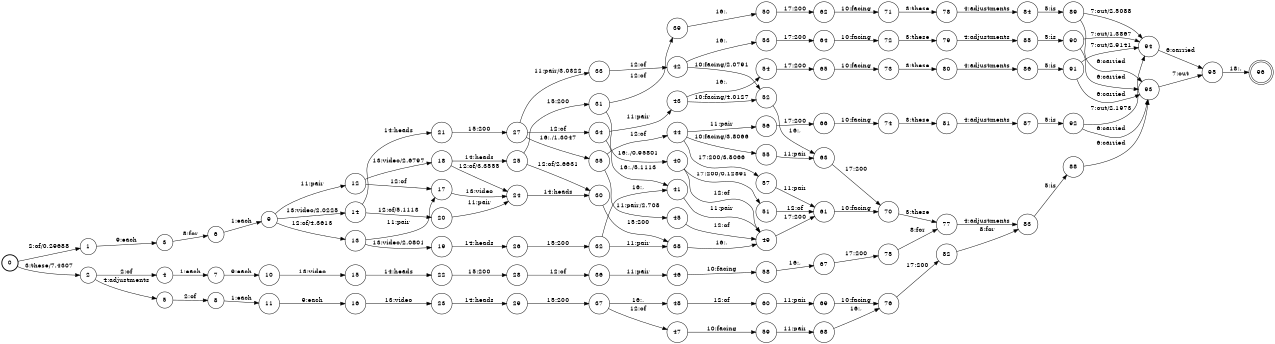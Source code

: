 digraph FST {
rankdir = LR;
size = "8.5,11";
label = "";
center = 1;
orientation = Portrait;
ranksep = "0.4";
nodesep = "0.25";
0 [label = "0", shape = circle, style = bold, fontsize = 14]
	0 -> 1 [label = "2:of/0.29688", fontsize = 14];
	0 -> 2 [label = "3:these/7.4307", fontsize = 14];
1 [label = "1", shape = circle, style = solid, fontsize = 14]
	1 -> 3 [label = "9:each", fontsize = 14];
2 [label = "2", shape = circle, style = solid, fontsize = 14]
	2 -> 4 [label = "2:of", fontsize = 14];
	2 -> 5 [label = "4:adjustments", fontsize = 14];
3 [label = "3", shape = circle, style = solid, fontsize = 14]
	3 -> 6 [label = "8:for", fontsize = 14];
4 [label = "4", shape = circle, style = solid, fontsize = 14]
	4 -> 7 [label = "1:each", fontsize = 14];
5 [label = "5", shape = circle, style = solid, fontsize = 14]
	5 -> 8 [label = "2:of", fontsize = 14];
6 [label = "6", shape = circle, style = solid, fontsize = 14]
	6 -> 9 [label = "1:each", fontsize = 14];
7 [label = "7", shape = circle, style = solid, fontsize = 14]
	7 -> 10 [label = "9:each", fontsize = 14];
8 [label = "8", shape = circle, style = solid, fontsize = 14]
	8 -> 11 [label = "1:each", fontsize = 14];
9 [label = "9", shape = circle, style = solid, fontsize = 14]
	9 -> 13 [label = "12:of/4.3613", fontsize = 14];
	9 -> 12 [label = "11:pair", fontsize = 14];
	9 -> 14 [label = "13:video/2.0225", fontsize = 14];
10 [label = "10", shape = circle, style = solid, fontsize = 14]
	10 -> 15 [label = "13:video", fontsize = 14];
11 [label = "11", shape = circle, style = solid, fontsize = 14]
	11 -> 16 [label = "9:each", fontsize = 14];
12 [label = "12", shape = circle, style = solid, fontsize = 14]
	12 -> 17 [label = "12:of", fontsize = 14];
	12 -> 18 [label = "13:video/2.6797", fontsize = 14];
13 [label = "13", shape = circle, style = solid, fontsize = 14]
	13 -> 17 [label = "11:pair", fontsize = 14];
	13 -> 19 [label = "13:video/2.0801", fontsize = 14];
14 [label = "14", shape = circle, style = solid, fontsize = 14]
	14 -> 20 [label = "12:of/5.1113", fontsize = 14];
	14 -> 21 [label = "14:heads", fontsize = 14];
15 [label = "15", shape = circle, style = solid, fontsize = 14]
	15 -> 22 [label = "14:heads", fontsize = 14];
16 [label = "16", shape = circle, style = solid, fontsize = 14]
	16 -> 23 [label = "13:video", fontsize = 14];
17 [label = "17", shape = circle, style = solid, fontsize = 14]
	17 -> 24 [label = "13:video", fontsize = 14];
18 [label = "18", shape = circle, style = solid, fontsize = 14]
	18 -> 24 [label = "12:of/3.3555", fontsize = 14];
	18 -> 25 [label = "14:heads", fontsize = 14];
19 [label = "19", shape = circle, style = solid, fontsize = 14]
	19 -> 26 [label = "14:heads", fontsize = 14];
20 [label = "20", shape = circle, style = solid, fontsize = 14]
	20 -> 24 [label = "11:pair", fontsize = 14];
21 [label = "21", shape = circle, style = solid, fontsize = 14]
	21 -> 27 [label = "15:200", fontsize = 14];
22 [label = "22", shape = circle, style = solid, fontsize = 14]
	22 -> 28 [label = "15:200", fontsize = 14];
23 [label = "23", shape = circle, style = solid, fontsize = 14]
	23 -> 29 [label = "14:heads", fontsize = 14];
24 [label = "24", shape = circle, style = solid, fontsize = 14]
	24 -> 30 [label = "14:heads", fontsize = 14];
25 [label = "25", shape = circle, style = solid, fontsize = 14]
	25 -> 30 [label = "12:of/2.6631", fontsize = 14];
	25 -> 31 [label = "15:200", fontsize = 14];
26 [label = "26", shape = circle, style = solid, fontsize = 14]
	26 -> 32 [label = "15:200", fontsize = 14];
27 [label = "27", shape = circle, style = solid, fontsize = 14]
	27 -> 34 [label = "12:of", fontsize = 14];
	27 -> 33 [label = "11:pair/3.0322", fontsize = 14];
	27 -> 35 [label = "16:,/1.3047", fontsize = 14];
28 [label = "28", shape = circle, style = solid, fontsize = 14]
	28 -> 36 [label = "12:of", fontsize = 14];
29 [label = "29", shape = circle, style = solid, fontsize = 14]
	29 -> 37 [label = "15:200", fontsize = 14];
30 [label = "30", shape = circle, style = solid, fontsize = 14]
	30 -> 38 [label = "15:200", fontsize = 14];
31 [label = "31", shape = circle, style = solid, fontsize = 14]
	31 -> 39 [label = "12:of", fontsize = 14];
	31 -> 40 [label = "16:,/0.95801", fontsize = 14];
32 [label = "32", shape = circle, style = solid, fontsize = 14]
	32 -> 38 [label = "11:pair", fontsize = 14];
	32 -> 41 [label = "16:,", fontsize = 14];
33 [label = "33", shape = circle, style = solid, fontsize = 14]
	33 -> 42 [label = "12:of", fontsize = 14];
34 [label = "34", shape = circle, style = solid, fontsize = 14]
	34 -> 43 [label = "11:pair", fontsize = 14];
	34 -> 41 [label = "16:,/5.1113", fontsize = 14];
35 [label = "35", shape = circle, style = solid, fontsize = 14]
	35 -> 44 [label = "12:of", fontsize = 14];
	35 -> 45 [label = "11:pair/2.708", fontsize = 14];
36 [label = "36", shape = circle, style = solid, fontsize = 14]
	36 -> 46 [label = "11:pair", fontsize = 14];
37 [label = "37", shape = circle, style = solid, fontsize = 14]
	37 -> 47 [label = "12:of", fontsize = 14];
	37 -> 48 [label = "16:,", fontsize = 14];
38 [label = "38", shape = circle, style = solid, fontsize = 14]
	38 -> 49 [label = "16:,", fontsize = 14];
39 [label = "39", shape = circle, style = solid, fontsize = 14]
	39 -> 50 [label = "16:,", fontsize = 14];
40 [label = "40", shape = circle, style = solid, fontsize = 14]
	40 -> 49 [label = "12:of", fontsize = 14];
	40 -> 51 [label = "17:200/0.12891", fontsize = 14];
41 [label = "41", shape = circle, style = solid, fontsize = 14]
	41 -> 49 [label = "11:pair", fontsize = 14];
42 [label = "42", shape = circle, style = solid, fontsize = 14]
	42 -> 52 [label = "10:facing/2.0791", fontsize = 14];
	42 -> 53 [label = "16:,", fontsize = 14];
43 [label = "43", shape = circle, style = solid, fontsize = 14]
	43 -> 52 [label = "10:facing/4.0127", fontsize = 14];
	43 -> 54 [label = "16:,", fontsize = 14];
44 [label = "44", shape = circle, style = solid, fontsize = 14]
	44 -> 55 [label = "10:facing/3.8066", fontsize = 14];
	44 -> 56 [label = "11:pair", fontsize = 14];
	44 -> 57 [label = "17:200/3.8066", fontsize = 14];
45 [label = "45", shape = circle, style = solid, fontsize = 14]
	45 -> 49 [label = "12:of", fontsize = 14];
46 [label = "46", shape = circle, style = solid, fontsize = 14]
	46 -> 58 [label = "10:facing", fontsize = 14];
47 [label = "47", shape = circle, style = solid, fontsize = 14]
	47 -> 59 [label = "10:facing", fontsize = 14];
48 [label = "48", shape = circle, style = solid, fontsize = 14]
	48 -> 60 [label = "12:of", fontsize = 14];
49 [label = "49", shape = circle, style = solid, fontsize = 14]
	49 -> 61 [label = "17:200", fontsize = 14];
50 [label = "50", shape = circle, style = solid, fontsize = 14]
	50 -> 62 [label = "17:200", fontsize = 14];
51 [label = "51", shape = circle, style = solid, fontsize = 14]
	51 -> 61 [label = "12:of", fontsize = 14];
52 [label = "52", shape = circle, style = solid, fontsize = 14]
	52 -> 63 [label = "16:,", fontsize = 14];
53 [label = "53", shape = circle, style = solid, fontsize = 14]
	53 -> 64 [label = "17:200", fontsize = 14];
54 [label = "54", shape = circle, style = solid, fontsize = 14]
	54 -> 65 [label = "17:200", fontsize = 14];
55 [label = "55", shape = circle, style = solid, fontsize = 14]
	55 -> 63 [label = "11:pair", fontsize = 14];
56 [label = "56", shape = circle, style = solid, fontsize = 14]
	56 -> 66 [label = "17:200", fontsize = 14];
57 [label = "57", shape = circle, style = solid, fontsize = 14]
	57 -> 61 [label = "11:pair", fontsize = 14];
58 [label = "58", shape = circle, style = solid, fontsize = 14]
	58 -> 67 [label = "16:,", fontsize = 14];
59 [label = "59", shape = circle, style = solid, fontsize = 14]
	59 -> 68 [label = "11:pair", fontsize = 14];
60 [label = "60", shape = circle, style = solid, fontsize = 14]
	60 -> 69 [label = "11:pair", fontsize = 14];
61 [label = "61", shape = circle, style = solid, fontsize = 14]
	61 -> 70 [label = "10:facing", fontsize = 14];
62 [label = "62", shape = circle, style = solid, fontsize = 14]
	62 -> 71 [label = "10:facing", fontsize = 14];
63 [label = "63", shape = circle, style = solid, fontsize = 14]
	63 -> 70 [label = "17:200", fontsize = 14];
64 [label = "64", shape = circle, style = solid, fontsize = 14]
	64 -> 72 [label = "10:facing", fontsize = 14];
65 [label = "65", shape = circle, style = solid, fontsize = 14]
	65 -> 73 [label = "10:facing", fontsize = 14];
66 [label = "66", shape = circle, style = solid, fontsize = 14]
	66 -> 74 [label = "10:facing", fontsize = 14];
67 [label = "67", shape = circle, style = solid, fontsize = 14]
	67 -> 75 [label = "17:200", fontsize = 14];
68 [label = "68", shape = circle, style = solid, fontsize = 14]
	68 -> 76 [label = "16:,", fontsize = 14];
69 [label = "69", shape = circle, style = solid, fontsize = 14]
	69 -> 76 [label = "10:facing", fontsize = 14];
70 [label = "70", shape = circle, style = solid, fontsize = 14]
	70 -> 77 [label = "3:these", fontsize = 14];
71 [label = "71", shape = circle, style = solid, fontsize = 14]
	71 -> 78 [label = "3:these", fontsize = 14];
72 [label = "72", shape = circle, style = solid, fontsize = 14]
	72 -> 79 [label = "3:these", fontsize = 14];
73 [label = "73", shape = circle, style = solid, fontsize = 14]
	73 -> 80 [label = "3:these", fontsize = 14];
74 [label = "74", shape = circle, style = solid, fontsize = 14]
	74 -> 81 [label = "3:these", fontsize = 14];
75 [label = "75", shape = circle, style = solid, fontsize = 14]
	75 -> 77 [label = "8:for", fontsize = 14];
76 [label = "76", shape = circle, style = solid, fontsize = 14]
	76 -> 82 [label = "17:200", fontsize = 14];
77 [label = "77", shape = circle, style = solid, fontsize = 14]
	77 -> 83 [label = "4:adjustments", fontsize = 14];
78 [label = "78", shape = circle, style = solid, fontsize = 14]
	78 -> 84 [label = "4:adjustments", fontsize = 14];
79 [label = "79", shape = circle, style = solid, fontsize = 14]
	79 -> 85 [label = "4:adjustments", fontsize = 14];
80 [label = "80", shape = circle, style = solid, fontsize = 14]
	80 -> 86 [label = "4:adjustments", fontsize = 14];
81 [label = "81", shape = circle, style = solid, fontsize = 14]
	81 -> 87 [label = "4:adjustments", fontsize = 14];
82 [label = "82", shape = circle, style = solid, fontsize = 14]
	82 -> 83 [label = "8:for", fontsize = 14];
83 [label = "83", shape = circle, style = solid, fontsize = 14]
	83 -> 88 [label = "5:is", fontsize = 14];
84 [label = "84", shape = circle, style = solid, fontsize = 14]
	84 -> 89 [label = "5:is", fontsize = 14];
85 [label = "85", shape = circle, style = solid, fontsize = 14]
	85 -> 90 [label = "5:is", fontsize = 14];
86 [label = "86", shape = circle, style = solid, fontsize = 14]
	86 -> 91 [label = "5:is", fontsize = 14];
87 [label = "87", shape = circle, style = solid, fontsize = 14]
	87 -> 92 [label = "5:is", fontsize = 14];
88 [label = "88", shape = circle, style = solid, fontsize = 14]
	88 -> 93 [label = "6:carried", fontsize = 14];
89 [label = "89", shape = circle, style = solid, fontsize = 14]
	89 -> 93 [label = "6:carried", fontsize = 14];
	89 -> 94 [label = "7:out/2.5088", fontsize = 14];
90 [label = "90", shape = circle, style = solid, fontsize = 14]
	90 -> 93 [label = "6:carried", fontsize = 14];
	90 -> 94 [label = "7:out/1.3867", fontsize = 14];
91 [label = "91", shape = circle, style = solid, fontsize = 14]
	91 -> 93 [label = "6:carried", fontsize = 14];
	91 -> 94 [label = "7:out/2.9141", fontsize = 14];
92 [label = "92", shape = circle, style = solid, fontsize = 14]
	92 -> 93 [label = "6:carried", fontsize = 14];
	92 -> 94 [label = "7:out/2.1973", fontsize = 14];
93 [label = "93", shape = circle, style = solid, fontsize = 14]
	93 -> 95 [label = "7:out", fontsize = 14];
94 [label = "94", shape = circle, style = solid, fontsize = 14]
	94 -> 95 [label = "6:carried", fontsize = 14];
95 [label = "95", shape = circle, style = solid, fontsize = 14]
	95 -> 96 [label = "18:.", fontsize = 14];
96 [label = "96", shape = doublecircle, style = solid, fontsize = 14]
}
